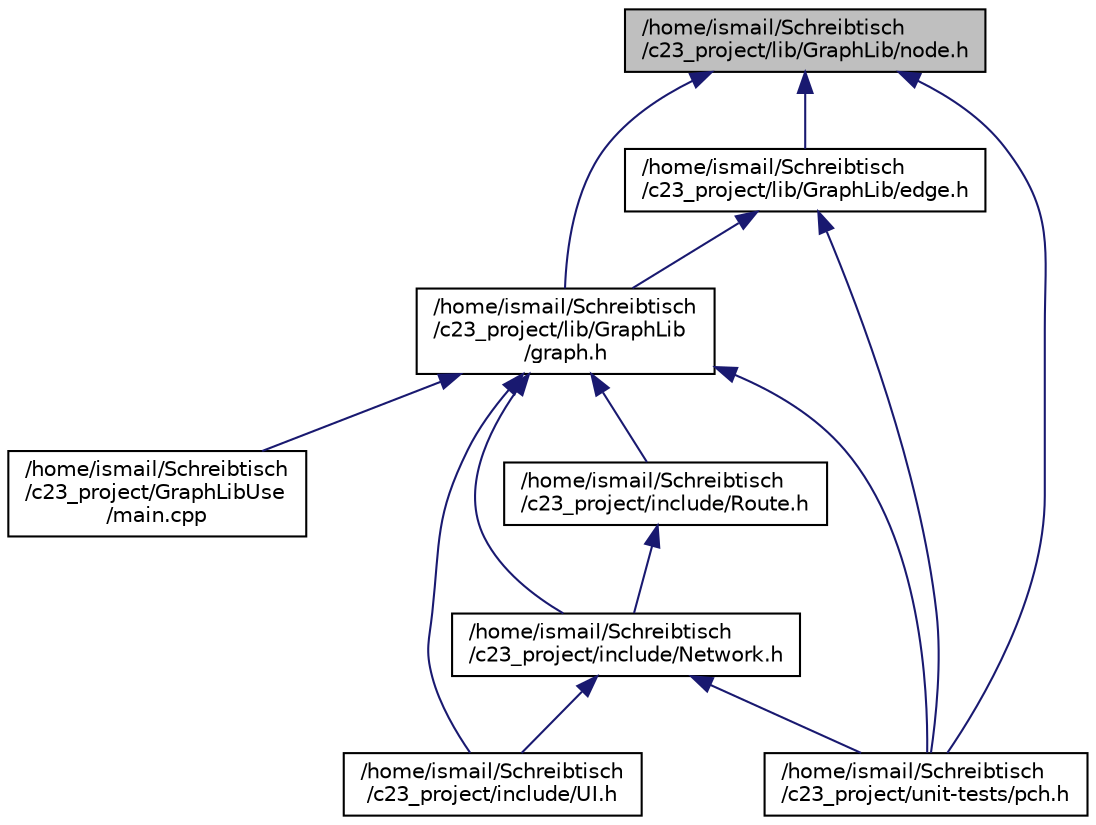 digraph "/home/ismail/Schreibtisch/c23_project/lib/GraphLib/node.h"
{
 // LATEX_PDF_SIZE
  edge [fontname="Helvetica",fontsize="10",labelfontname="Helvetica",labelfontsize="10"];
  node [fontname="Helvetica",fontsize="10",shape=record];
  Node1 [label="/home/ismail/Schreibtisch\l/c23_project/lib/GraphLib/node.h",height=0.2,width=0.4,color="black", fillcolor="grey75", style="filled", fontcolor="black",tooltip=" "];
  Node1 -> Node2 [dir="back",color="midnightblue",fontsize="10",style="solid",fontname="Helvetica"];
  Node2 [label="/home/ismail/Schreibtisch\l/c23_project/lib/GraphLib/edge.h",height=0.2,width=0.4,color="black", fillcolor="white", style="filled",URL="$edge_8h.html",tooltip=" "];
  Node2 -> Node3 [dir="back",color="midnightblue",fontsize="10",style="solid",fontname="Helvetica"];
  Node3 [label="/home/ismail/Schreibtisch\l/c23_project/lib/GraphLib\l/graph.h",height=0.2,width=0.4,color="black", fillcolor="white", style="filled",URL="$graph_8h.html",tooltip=" "];
  Node3 -> Node4 [dir="back",color="midnightblue",fontsize="10",style="solid",fontname="Helvetica"];
  Node4 [label="/home/ismail/Schreibtisch\l/c23_project/GraphLibUse\l/main.cpp",height=0.2,width=0.4,color="black", fillcolor="white", style="filled",URL="$_graph_lib_use_2main_8cpp.html",tooltip=" "];
  Node3 -> Node5 [dir="back",color="midnightblue",fontsize="10",style="solid",fontname="Helvetica"];
  Node5 [label="/home/ismail/Schreibtisch\l/c23_project/include/Network.h",height=0.2,width=0.4,color="black", fillcolor="white", style="filled",URL="$_network_8h_source.html",tooltip=" "];
  Node5 -> Node6 [dir="back",color="midnightblue",fontsize="10",style="solid",fontname="Helvetica"];
  Node6 [label="/home/ismail/Schreibtisch\l/c23_project/include/UI.h",height=0.2,width=0.4,color="black", fillcolor="white", style="filled",URL="$_u_i_8h_source.html",tooltip=" "];
  Node5 -> Node7 [dir="back",color="midnightblue",fontsize="10",style="solid",fontname="Helvetica"];
  Node7 [label="/home/ismail/Schreibtisch\l/c23_project/unit-tests/pch.h",height=0.2,width=0.4,color="black", fillcolor="white", style="filled",URL="$pch_8h_source.html",tooltip=" "];
  Node3 -> Node8 [dir="back",color="midnightblue",fontsize="10",style="solid",fontname="Helvetica"];
  Node8 [label="/home/ismail/Schreibtisch\l/c23_project/include/Route.h",height=0.2,width=0.4,color="black", fillcolor="white", style="filled",URL="$_route_8h_source.html",tooltip=" "];
  Node8 -> Node5 [dir="back",color="midnightblue",fontsize="10",style="solid",fontname="Helvetica"];
  Node3 -> Node6 [dir="back",color="midnightblue",fontsize="10",style="solid",fontname="Helvetica"];
  Node3 -> Node7 [dir="back",color="midnightblue",fontsize="10",style="solid",fontname="Helvetica"];
  Node2 -> Node7 [dir="back",color="midnightblue",fontsize="10",style="solid",fontname="Helvetica"];
  Node1 -> Node3 [dir="back",color="midnightblue",fontsize="10",style="solid",fontname="Helvetica"];
  Node1 -> Node7 [dir="back",color="midnightblue",fontsize="10",style="solid",fontname="Helvetica"];
}
